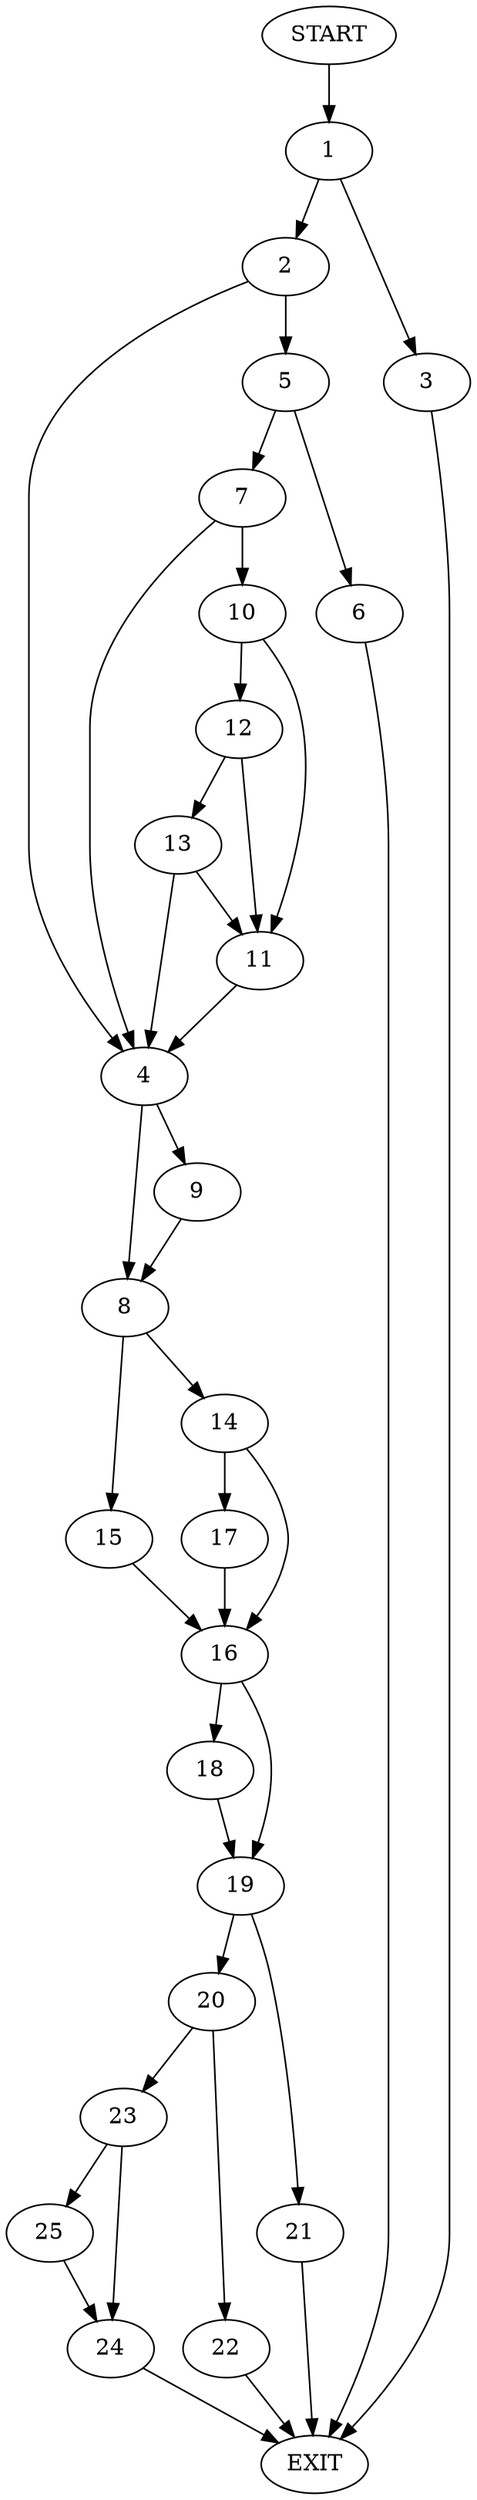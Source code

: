 digraph {
0 [label="START"]
26 [label="EXIT"]
0 -> 1
1 -> 2
1 -> 3
3 -> 26
2 -> 4
2 -> 5
5 -> 6
5 -> 7
4 -> 8
4 -> 9
6 -> 26
7 -> 4
7 -> 10
10 -> 11
10 -> 12
12 -> 13
12 -> 11
11 -> 4
13 -> 4
13 -> 11
8 -> 14
8 -> 15
9 -> 8
14 -> 16
14 -> 17
15 -> 16
16 -> 18
16 -> 19
17 -> 16
18 -> 19
19 -> 20
19 -> 21
21 -> 26
20 -> 22
20 -> 23
22 -> 26
23 -> 24
23 -> 25
25 -> 24
24 -> 26
}
